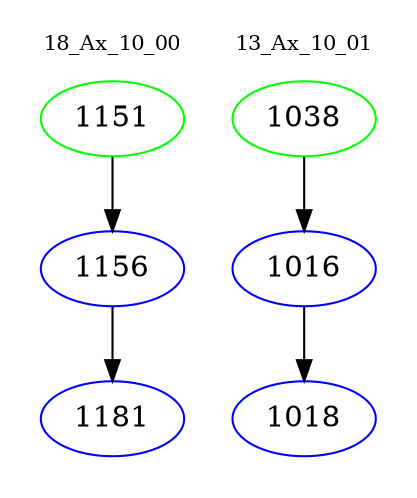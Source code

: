 digraph{
subgraph cluster_0 {
color = white
label = "18_Ax_10_00";
fontsize=10;
T0_1151 [label="1151", color="green"]
T0_1151 -> T0_1156 [color="black"]
T0_1156 [label="1156", color="blue"]
T0_1156 -> T0_1181 [color="black"]
T0_1181 [label="1181", color="blue"]
}
subgraph cluster_1 {
color = white
label = "13_Ax_10_01";
fontsize=10;
T1_1038 [label="1038", color="green"]
T1_1038 -> T1_1016 [color="black"]
T1_1016 [label="1016", color="blue"]
T1_1016 -> T1_1018 [color="black"]
T1_1018 [label="1018", color="blue"]
}
}
